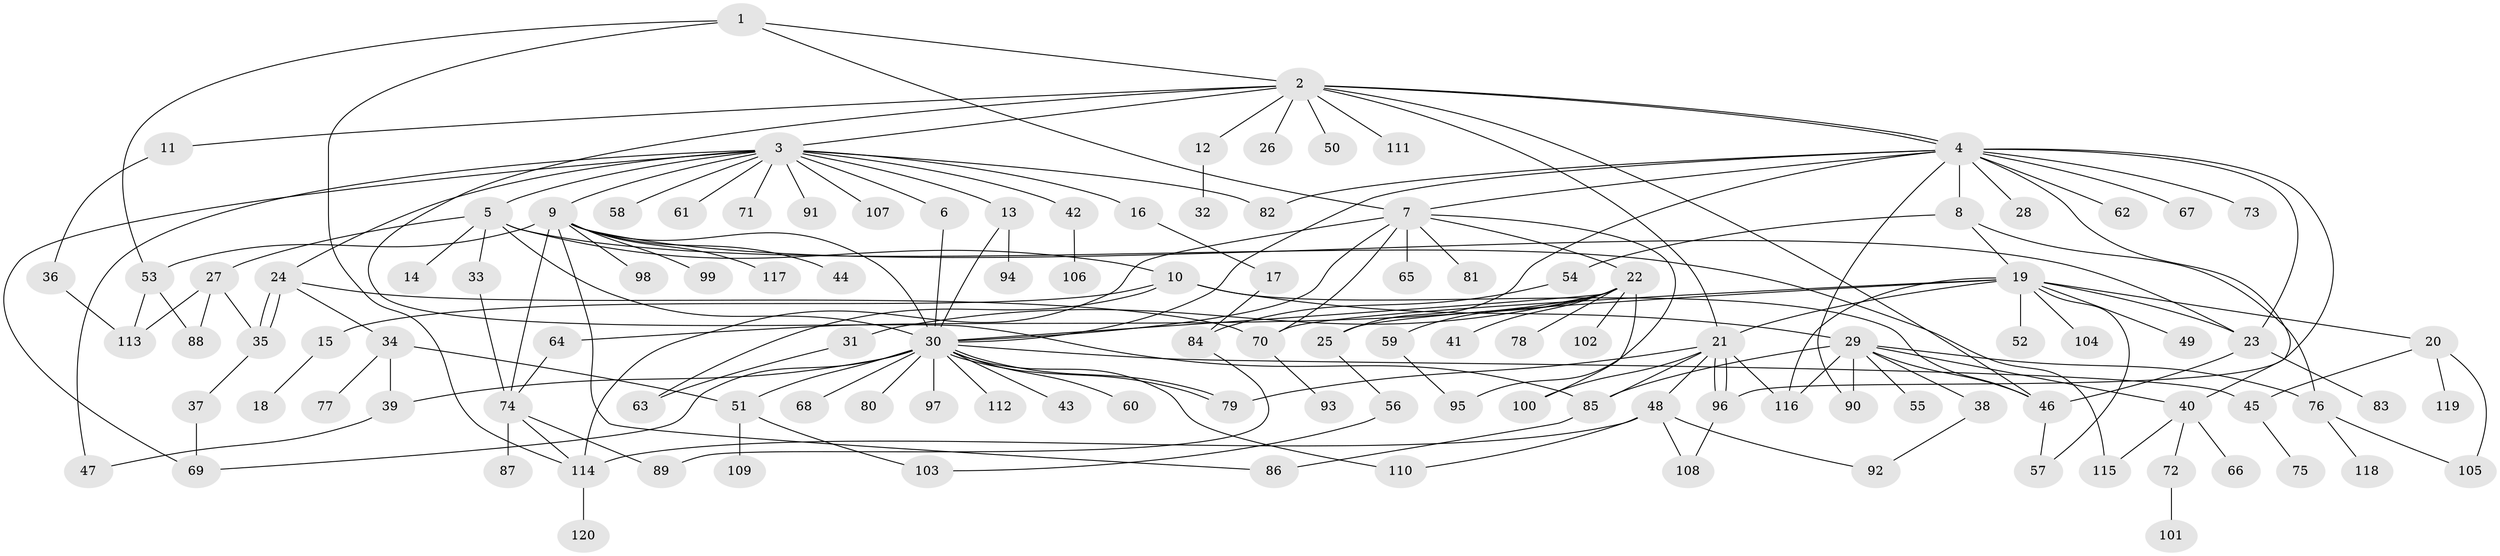 // coarse degree distribution, {4: 0.16666666666666666, 9: 0.020833333333333332, 10: 0.020833333333333332, 7: 0.08333333333333333, 5: 0.08333333333333333, 2: 0.1875, 6: 0.10416666666666667, 1: 0.16666666666666666, 3: 0.125, 8: 0.020833333333333332, 13: 0.020833333333333332}
// Generated by graph-tools (version 1.1) at 2025/50/03/04/25 22:50:17]
// undirected, 120 vertices, 178 edges
graph export_dot {
  node [color=gray90,style=filled];
  1;
  2;
  3;
  4;
  5;
  6;
  7;
  8;
  9;
  10;
  11;
  12;
  13;
  14;
  15;
  16;
  17;
  18;
  19;
  20;
  21;
  22;
  23;
  24;
  25;
  26;
  27;
  28;
  29;
  30;
  31;
  32;
  33;
  34;
  35;
  36;
  37;
  38;
  39;
  40;
  41;
  42;
  43;
  44;
  45;
  46;
  47;
  48;
  49;
  50;
  51;
  52;
  53;
  54;
  55;
  56;
  57;
  58;
  59;
  60;
  61;
  62;
  63;
  64;
  65;
  66;
  67;
  68;
  69;
  70;
  71;
  72;
  73;
  74;
  75;
  76;
  77;
  78;
  79;
  80;
  81;
  82;
  83;
  84;
  85;
  86;
  87;
  88;
  89;
  90;
  91;
  92;
  93;
  94;
  95;
  96;
  97;
  98;
  99;
  100;
  101;
  102;
  103;
  104;
  105;
  106;
  107;
  108;
  109;
  110;
  111;
  112;
  113;
  114;
  115;
  116;
  117;
  118;
  119;
  120;
  1 -- 2;
  1 -- 7;
  1 -- 53;
  1 -- 114;
  2 -- 3;
  2 -- 4;
  2 -- 4;
  2 -- 11;
  2 -- 12;
  2 -- 21;
  2 -- 26;
  2 -- 46;
  2 -- 50;
  2 -- 85;
  2 -- 111;
  3 -- 5;
  3 -- 6;
  3 -- 9;
  3 -- 13;
  3 -- 16;
  3 -- 24;
  3 -- 42;
  3 -- 47;
  3 -- 58;
  3 -- 61;
  3 -- 69;
  3 -- 71;
  3 -- 82;
  3 -- 91;
  3 -- 107;
  4 -- 7;
  4 -- 8;
  4 -- 23;
  4 -- 25;
  4 -- 28;
  4 -- 30;
  4 -- 40;
  4 -- 62;
  4 -- 67;
  4 -- 73;
  4 -- 82;
  4 -- 90;
  4 -- 96;
  5 -- 10;
  5 -- 14;
  5 -- 27;
  5 -- 30;
  5 -- 33;
  5 -- 115;
  6 -- 30;
  7 -- 22;
  7 -- 30;
  7 -- 65;
  7 -- 70;
  7 -- 81;
  7 -- 95;
  7 -- 114;
  8 -- 19;
  8 -- 54;
  8 -- 76;
  9 -- 23;
  9 -- 30;
  9 -- 44;
  9 -- 53;
  9 -- 74;
  9 -- 86;
  9 -- 98;
  9 -- 99;
  9 -- 117;
  10 -- 15;
  10 -- 29;
  10 -- 46;
  10 -- 63;
  11 -- 36;
  12 -- 32;
  13 -- 30;
  13 -- 94;
  15 -- 18;
  16 -- 17;
  17 -- 84;
  19 -- 20;
  19 -- 21;
  19 -- 23;
  19 -- 25;
  19 -- 49;
  19 -- 52;
  19 -- 57;
  19 -- 70;
  19 -- 104;
  19 -- 116;
  20 -- 45;
  20 -- 105;
  20 -- 119;
  21 -- 48;
  21 -- 79;
  21 -- 85;
  21 -- 96;
  21 -- 96;
  21 -- 100;
  21 -- 116;
  22 -- 30;
  22 -- 31;
  22 -- 41;
  22 -- 59;
  22 -- 64;
  22 -- 78;
  22 -- 100;
  22 -- 102;
  23 -- 46;
  23 -- 83;
  24 -- 34;
  24 -- 35;
  24 -- 35;
  24 -- 70;
  25 -- 56;
  27 -- 35;
  27 -- 88;
  27 -- 113;
  29 -- 38;
  29 -- 40;
  29 -- 46;
  29 -- 55;
  29 -- 76;
  29 -- 85;
  29 -- 90;
  29 -- 116;
  30 -- 39;
  30 -- 43;
  30 -- 45;
  30 -- 51;
  30 -- 60;
  30 -- 68;
  30 -- 69;
  30 -- 79;
  30 -- 79;
  30 -- 80;
  30 -- 97;
  30 -- 110;
  30 -- 112;
  31 -- 63;
  33 -- 74;
  34 -- 39;
  34 -- 51;
  34 -- 77;
  35 -- 37;
  36 -- 113;
  37 -- 69;
  38 -- 92;
  39 -- 47;
  40 -- 66;
  40 -- 72;
  40 -- 115;
  42 -- 106;
  45 -- 75;
  46 -- 57;
  48 -- 92;
  48 -- 108;
  48 -- 110;
  48 -- 114;
  51 -- 103;
  51 -- 109;
  53 -- 88;
  53 -- 113;
  54 -- 84;
  56 -- 103;
  59 -- 95;
  64 -- 74;
  70 -- 93;
  72 -- 101;
  74 -- 87;
  74 -- 89;
  74 -- 114;
  76 -- 105;
  76 -- 118;
  84 -- 89;
  85 -- 86;
  96 -- 108;
  114 -- 120;
}
